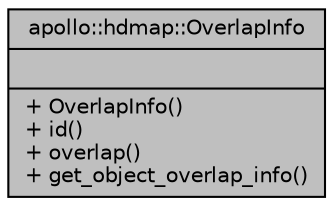 digraph "apollo::hdmap::OverlapInfo"
{
  edge [fontname="Helvetica",fontsize="10",labelfontname="Helvetica",labelfontsize="10"];
  node [fontname="Helvetica",fontsize="10",shape=record];
  Node1 [label="{apollo::hdmap::OverlapInfo\n||+ OverlapInfo()\l+ id()\l+ overlap()\l+ get_object_overlap_info()\l}",height=0.2,width=0.4,color="black", fillcolor="grey75", style="filled" fontcolor="black"];
}
